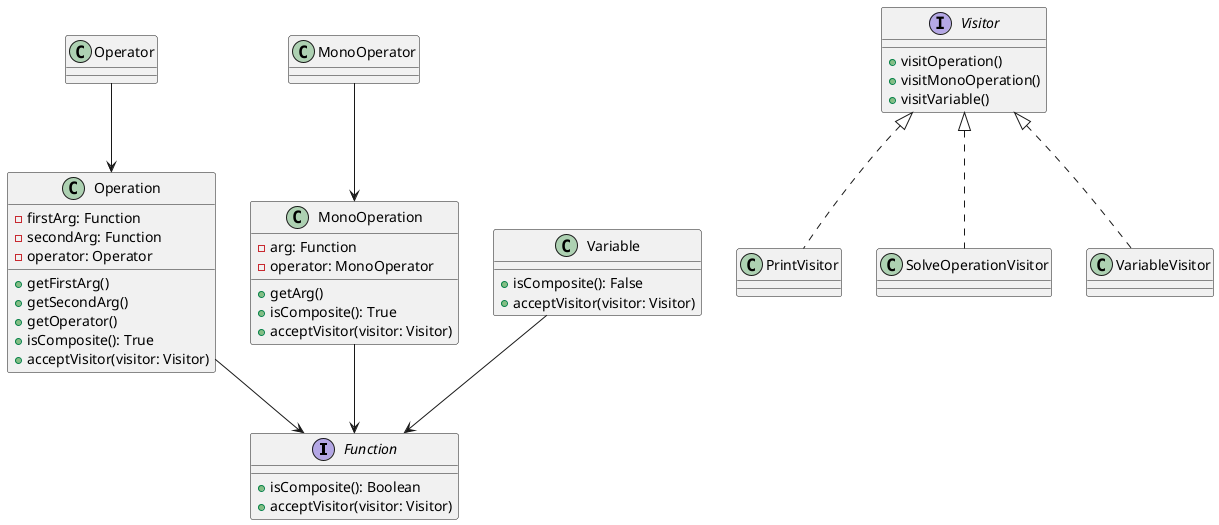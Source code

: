 @startuml
'https://plantuml.com/sequence-diagram

interface Function {
    + isComposite(): Boolean
    + acceptVisitor(visitor: Visitor)
}

class Operation {
    - firstArg: Function
    - secondArg: Function
    - operator: Operator
    + getFirstArg()
    + getSecondArg()
    + getOperator()
    + isComposite(): True
    + acceptVisitor(visitor: Visitor)
}
class MonoOperator {
}
class MonoOperation {
    - arg: Function
    - operator: MonoOperator
    + getArg()
    + isComposite(): True
    + acceptVisitor(visitor: Visitor)
}
class Variable{
    + isComposite(): False
    + acceptVisitor(visitor: Visitor)
}
interface Visitor {
    + visitOperation()
    + visitMonoOperation()
    + visitVariable()
}
class PrintVisitor implements Visitor {
}
class SolveOperationVisitor implements Visitor{
}
class VariableVisitor implements Visitor{
}

class Operator {

}


MonoOperation --> Function
Operation --> Function
Variable --> Function
Operator --> Operation
MonoOperator --> MonoOperation

@enduml